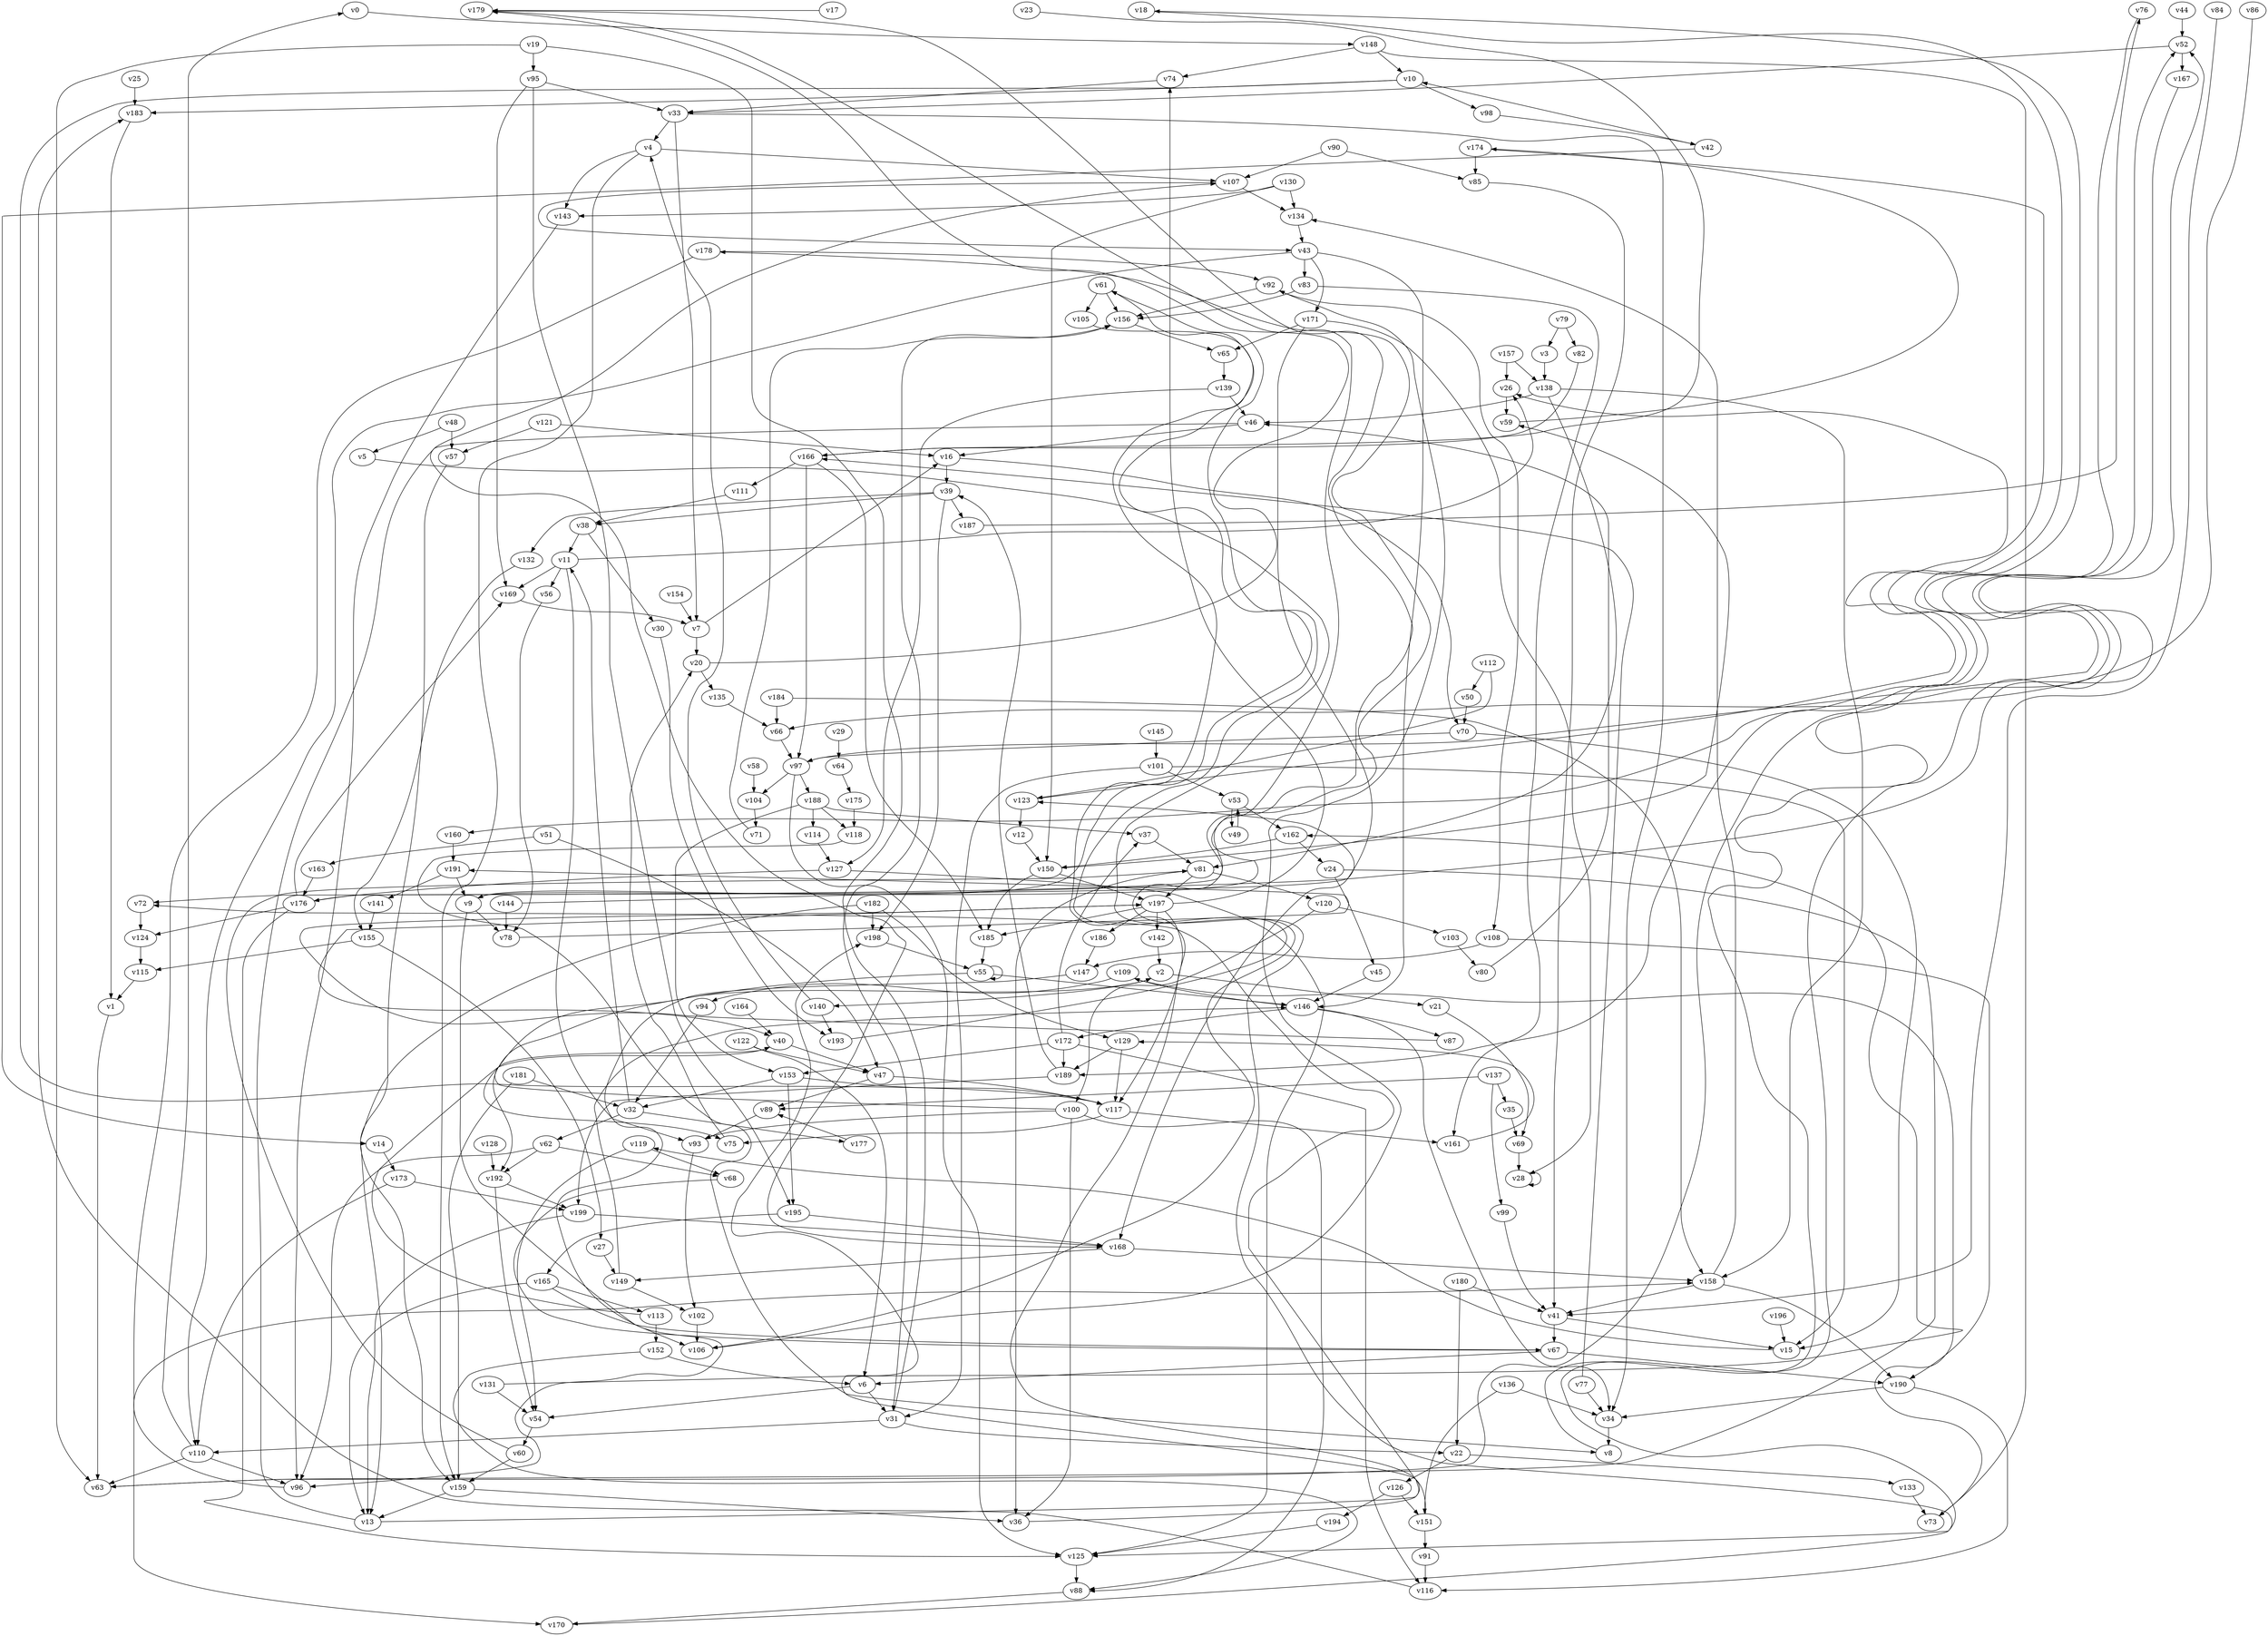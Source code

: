// Benchmark game 294 - 200 vertices
// time_bound: 39
// targets: v112
digraph G {
    v0 [name="v0", player=0];
    v1 [name="v1", player=1];
    v2 [name="v2", player=0];
    v3 [name="v3", player=0];
    v4 [name="v4", player=0];
    v5 [name="v5", player=0];
    v6 [name="v6", player=1];
    v7 [name="v7", player=1];
    v8 [name="v8", player=1];
    v9 [name="v9", player=0];
    v10 [name="v10", player=0];
    v11 [name="v11", player=0];
    v12 [name="v12", player=1];
    v13 [name="v13", player=1];
    v14 [name="v14", player=0];
    v15 [name="v15", player=0];
    v16 [name="v16", player=1];
    v17 [name="v17", player=0];
    v18 [name="v18", player=1];
    v19 [name="v19", player=0];
    v20 [name="v20", player=0];
    v21 [name="v21", player=0];
    v22 [name="v22", player=0];
    v23 [name="v23", player=0];
    v24 [name="v24", player=1];
    v25 [name="v25", player=1];
    v26 [name="v26", player=1];
    v27 [name="v27", player=0];
    v28 [name="v28", player=0];
    v29 [name="v29", player=1];
    v30 [name="v30", player=1];
    v31 [name="v31", player=0];
    v32 [name="v32", player=1];
    v33 [name="v33", player=0];
    v34 [name="v34", player=1];
    v35 [name="v35", player=0];
    v36 [name="v36", player=1];
    v37 [name="v37", player=1];
    v38 [name="v38", player=1];
    v39 [name="v39", player=1];
    v40 [name="v40", player=0];
    v41 [name="v41", player=1];
    v42 [name="v42", player=1];
    v43 [name="v43", player=0];
    v44 [name="v44", player=1];
    v45 [name="v45", player=1];
    v46 [name="v46", player=0];
    v47 [name="v47", player=0];
    v48 [name="v48", player=1];
    v49 [name="v49", player=1];
    v50 [name="v50", player=1];
    v51 [name="v51", player=0];
    v52 [name="v52", player=1];
    v53 [name="v53", player=1];
    v54 [name="v54", player=1];
    v55 [name="v55", player=0];
    v56 [name="v56", player=1];
    v57 [name="v57", player=0];
    v58 [name="v58", player=0];
    v59 [name="v59", player=1];
    v60 [name="v60", player=1];
    v61 [name="v61", player=0];
    v62 [name="v62", player=1];
    v63 [name="v63", player=1];
    v64 [name="v64", player=0];
    v65 [name="v65", player=0];
    v66 [name="v66", player=1];
    v67 [name="v67", player=0];
    v68 [name="v68", player=0];
    v69 [name="v69", player=1];
    v70 [name="v70", player=1];
    v71 [name="v71", player=0];
    v72 [name="v72", player=0];
    v73 [name="v73", player=1];
    v74 [name="v74", player=0];
    v75 [name="v75", player=0];
    v76 [name="v76", player=0];
    v77 [name="v77", player=1];
    v78 [name="v78", player=1];
    v79 [name="v79", player=1];
    v80 [name="v80", player=1];
    v81 [name="v81", player=0];
    v82 [name="v82", player=0];
    v83 [name="v83", player=0];
    v84 [name="v84", player=1];
    v85 [name="v85", player=0];
    v86 [name="v86", player=0];
    v87 [name="v87", player=1];
    v88 [name="v88", player=1];
    v89 [name="v89", player=1];
    v90 [name="v90", player=1];
    v91 [name="v91", player=0];
    v92 [name="v92", player=1];
    v93 [name="v93", player=1];
    v94 [name="v94", player=0];
    v95 [name="v95", player=1];
    v96 [name="v96", player=0];
    v97 [name="v97", player=1];
    v98 [name="v98", player=1];
    v99 [name="v99", player=1];
    v100 [name="v100", player=0];
    v101 [name="v101", player=0];
    v102 [name="v102", player=1];
    v103 [name="v103", player=0];
    v104 [name="v104", player=0];
    v105 [name="v105", player=1];
    v106 [name="v106", player=1];
    v107 [name="v107", player=0];
    v108 [name="v108", player=0];
    v109 [name="v109", player=1];
    v110 [name="v110", player=1];
    v111 [name="v111", player=1];
    v112 [name="v112", player=0, target=1];
    v113 [name="v113", player=1];
    v114 [name="v114", player=0];
    v115 [name="v115", player=1];
    v116 [name="v116", player=1];
    v117 [name="v117", player=0];
    v118 [name="v118", player=1];
    v119 [name="v119", player=0];
    v120 [name="v120", player=0];
    v121 [name="v121", player=1];
    v122 [name="v122", player=0];
    v123 [name="v123", player=1];
    v124 [name="v124", player=0];
    v125 [name="v125", player=0];
    v126 [name="v126", player=0];
    v127 [name="v127", player=0];
    v128 [name="v128", player=1];
    v129 [name="v129", player=1];
    v130 [name="v130", player=1];
    v131 [name="v131", player=1];
    v132 [name="v132", player=1];
    v133 [name="v133", player=0];
    v134 [name="v134", player=0];
    v135 [name="v135", player=0];
    v136 [name="v136", player=0];
    v137 [name="v137", player=1];
    v138 [name="v138", player=1];
    v139 [name="v139", player=0];
    v140 [name="v140", player=1];
    v141 [name="v141", player=1];
    v142 [name="v142", player=1];
    v143 [name="v143", player=1];
    v144 [name="v144", player=0];
    v145 [name="v145", player=0];
    v146 [name="v146", player=0];
    v147 [name="v147", player=1];
    v148 [name="v148", player=1];
    v149 [name="v149", player=1];
    v150 [name="v150", player=0];
    v151 [name="v151", player=1];
    v152 [name="v152", player=0];
    v153 [name="v153", player=1];
    v154 [name="v154", player=0];
    v155 [name="v155", player=1];
    v156 [name="v156", player=0];
    v157 [name="v157", player=0];
    v158 [name="v158", player=0];
    v159 [name="v159", player=0];
    v160 [name="v160", player=1];
    v161 [name="v161", player=1];
    v162 [name="v162", player=1];
    v163 [name="v163", player=0];
    v164 [name="v164", player=0];
    v165 [name="v165", player=0];
    v166 [name="v166", player=1];
    v167 [name="v167", player=1];
    v168 [name="v168", player=0];
    v169 [name="v169", player=0];
    v170 [name="v170", player=0];
    v171 [name="v171", player=0];
    v172 [name="v172", player=0];
    v173 [name="v173", player=0];
    v174 [name="v174", player=0];
    v175 [name="v175", player=0];
    v176 [name="v176", player=1];
    v177 [name="v177", player=0];
    v178 [name="v178", player=1];
    v179 [name="v179", player=1];
    v180 [name="v180", player=0];
    v181 [name="v181", player=1];
    v182 [name="v182", player=1];
    v183 [name="v183", player=0];
    v184 [name="v184", player=0];
    v185 [name="v185", player=0];
    v186 [name="v186", player=1];
    v187 [name="v187", player=1];
    v188 [name="v188", player=1];
    v189 [name="v189", player=0];
    v190 [name="v190", player=1];
    v191 [name="v191", player=1];
    v192 [name="v192", player=0];
    v193 [name="v193", player=0];
    v194 [name="v194", player=0];
    v195 [name="v195", player=1];
    v196 [name="v196", player=0];
    v197 [name="v197", player=0];
    v198 [name="v198", player=1];
    v199 [name="v199", player=1];

    v0 -> v148;
    v1 -> v63;
    v2 -> v21;
    v3 -> v138;
    v4 -> v107;
    v5 -> v106 [constraint="t >= 2"];
    v6 -> v54;
    v7 -> v20;
    v8 -> v52 [constraint="t mod 3 == 0"];
    v9 -> v178 [constraint="t < 13"];
    v10 -> v117 [constraint="t < 6"];
    v11 -> v26 [constraint="t < 15"];
    v12 -> v150;
    v13 -> v72 [constraint="t >= 2"];
    v14 -> v173;
    v15 -> v119 [constraint="t < 9"];
    v16 -> v39;
    v17 -> v179 [constraint="t mod 4 == 3"];
    v18 -> v189 [constraint="t mod 5 == 2"];
    v19 -> v63;
    v20 -> v179 [constraint="t mod 5 == 1"];
    v21 -> v69;
    v22 -> v133;
    v23 -> v166 [constraint="t < 9"];
    v24 -> v63 [constraint="t >= 3"];
    v25 -> v183;
    v26 -> v59;
    v27 -> v149;
    v28 -> v28;
    v29 -> v64;
    v30 -> v193;
    v31 -> v110;
    v32 -> v11;
    v33 -> v7;
    v34 -> v8;
    v35 -> v69;
    v36 -> v61 [constraint="t >= 2"];
    v37 -> v81;
    v38 -> v30;
    v39 -> v198;
    v40 -> v75 [constraint="t mod 2 == 1"];
    v41 -> v67;
    v42 -> v14 [constraint="t >= 1"];
    v43 -> v171;
    v44 -> v52;
    v45 -> v146;
    v46 -> v168 [constraint="t < 11"];
    v47 -> v89;
    v48 -> v57;
    v49 -> v53;
    v50 -> v70;
    v51 -> v47;
    v52 -> v33 [constraint="t mod 3 == 1"];
    v53 -> v49;
    v54 -> v60;
    v55 -> v146;
    v56 -> v78;
    v57 -> v159;
    v58 -> v104;
    v59 -> v174 [constraint="t < 14"];
    v60 -> v81 [constraint="t mod 4 == 3"];
    v61 -> v156;
    v62 -> v96;
    v63 -> v18 [constraint="t >= 4"];
    v64 -> v175;
    v65 -> v139;
    v66 -> v97;
    v67 -> v190;
    v68 -> v67 [constraint="t mod 2 == 0"];
    v69 -> v28;
    v70 -> v97;
    v71 -> v156;
    v72 -> v124;
    v73 -> v109 [constraint="t >= 2"];
    v74 -> v33;
    v75 -> v20;
    v76 -> v97 [constraint="t mod 2 == 1"];
    v77 -> v166 [constraint="t >= 5"];
    v78 -> v191 [constraint="t < 7"];
    v79 -> v3;
    v80 -> v46;
    v81 -> v120;
    v82 -> v166 [constraint="t >= 2"];
    v83 -> v156;
    v84 -> v41 [constraint="t mod 4 == 0"];
    v85 -> v41;
    v86 -> v66 [constraint="t mod 5 == 3"];
    v87 -> v197 [constraint="t >= 4"];
    v88 -> v170;
    v89 -> v93;
    v90 -> v107;
    v91 -> v116;
    v92 -> v156;
    v93 -> v102;
    v94 -> v32;
    v95 -> v169;
    v96 -> v158 [constraint="t mod 2 == 0"];
    v97 -> v125;
    v98 -> v42;
    v99 -> v41;
    v100 -> v2 [constraint="t < 6"];
    v101 -> v15;
    v102 -> v106;
    v103 -> v80;
    v104 -> v71;
    v105 -> v9 [constraint="t mod 3 == 0"];
    v106 -> v92 [constraint="t >= 1"];
    v107 -> v43 [constraint="t < 10"];
    v108 -> v147;
    v109 -> v146;
    v110 -> v96;
    v111 -> v38;
    v112 -> v123 [constraint="t < 11"];
    v113 -> v40 [constraint="t >= 3"];
    v114 -> v127;
    v115 -> v1;
    v116 -> v183 [constraint="t >= 5"];
    v117 -> v161;
    v118 -> v8 [constraint="t < 12"];
    v119 -> v54;
    v120 -> v103;
    v121 -> v57;
    v122 -> v47;
    v123 -> v26 [constraint="t >= 5"];
    v124 -> v115;
    v125 -> v88;
    v126 -> v151;
    v127 -> v176;
    v128 -> v192;
    v129 -> v189;
    v130 -> v143 [constraint="t < 14"];
    v131 -> v162 [constraint="t >= 3"];
    v132 -> v155;
    v133 -> v73;
    v134 -> v43;
    v135 -> v66;
    v136 -> v34;
    v137 -> v89;
    v138 -> v81 [constraint="t mod 5 == 0"];
    v139 -> v46;
    v140 -> v193;
    v141 -> v155;
    v142 -> v2;
    v143 -> v96;
    v144 -> v52 [constraint="t mod 5 == 2"];
    v145 -> v101;
    v146 -> v87;
    v147 -> v96 [constraint="t >= 3"];
    v148 -> v10;
    v149 -> v102;
    v150 -> v59 [constraint="t < 10"];
    v151 -> v198 [constraint="t >= 1"];
    v152 -> v88 [constraint="t >= 2"];
    v153 -> v117;
    v154 -> v7;
    v155 -> v27;
    v156 -> v65;
    v157 -> v26;
    v158 -> v41;
    v159 -> v36;
    v160 -> v191;
    v161 -> v129 [constraint="t mod 3 == 2"];
    v162 -> v150;
    v163 -> v176;
    v164 -> v40;
    v165 -> v67 [constraint="t mod 3 == 0"];
    v166 -> v185;
    v167 -> v125 [constraint="t mod 5 == 3"];
    v168 -> v158;
    v169 -> v7;
    v170 -> v179 [constraint="t mod 5 == 0"];
    v171 -> v28;
    v172 -> v189;
    v173 -> v110;
    v174 -> v160 [constraint="t < 13"];
    v175 -> v118;
    v176 -> v123 [constraint="t < 7"];
    v177 -> v89 [constraint="t >= 3"];
    v178 -> v92;
    v179 -> v72 [constraint="t < 7"];
    v180 -> v22;
    v181 -> v32;
    v182 -> v198;
    v183 -> v1;
    v184 -> v158;
    v185 -> v55;
    v186 -> v147;
    v187 -> v76 [constraint="t >= 4"];
    v188 -> v118;
    v189 -> v199 [constraint="t mod 2 == 0"];
    v190 -> v116;
    v191 -> v141;
    v192 -> v54;
    v193 -> v61 [constraint="t < 9"];
    v194 -> v125;
    v195 -> v168;
    v196 -> v15;
    v197 -> v40 [constraint="t >= 1"];
    v198 -> v55;
    v199 -> v13;
    v100 -> v93;
    v148 -> v73;
    v2 -> v140;
    v90 -> v85;
    v43 -> v110;
    v48 -> v5;
    v162 -> v24;
    v19 -> v95;
    v81 -> v197;
    v173 -> v199;
    v4 -> v143;
    v95 -> v195;
    v22 -> v126;
    v139 -> v127;
    v38 -> v11;
    v39 -> v187;
    v31 -> v156;
    v101 -> v31;
    v158 -> v134;
    v182 -> v13;
    v101 -> v53;
    v166 -> v97;
    v188 -> v37;
    v181 -> v159;
    v174 -> v85;
    v19 -> v31;
    v95 -> v33;
    v100 -> v88;
    v97 -> v188;
    v41 -> v15;
    v11 -> v56;
    v61 -> v105;
    v107 -> v134;
    v172 -> v153;
    v83 -> v161;
    v40 -> v47;
    v123 -> v12;
    v55 -> v192;
    v184 -> v66;
    v197 -> v117;
    v130 -> v134;
    v11 -> v169;
    v42 -> v10;
    v79 -> v82;
    v197 -> v186;
    v146 -> v172;
    v192 -> v199;
    v131 -> v54;
    v81 -> v36;
    v67 -> v6;
    v110 -> v63;
    v153 -> v32;
    v122 -> v6;
    v6 -> v31;
    v159 -> v13;
    v151 -> v91;
    v155 -> v115;
    v137 -> v35;
    v166 -> v111;
    v16 -> v70;
    v127 -> v125;
    v176 -> v124;
    v33 -> v4;
    v62 -> v68;
    v176 -> v169;
    v126 -> v194;
    v182 -> v129;
    v171 -> v168;
    v138 -> v46;
    v188 -> v153;
    v152 -> v6;
    v178 -> v170;
    v43 -> v83;
    v9 -> v106;
    v148 -> v74;
    v97 -> v104;
    v10 -> v183;
    v39 -> v132;
    v52 -> v167;
    v60 -> v159;
    v150 -> v197;
    v180 -> v41;
    v189 -> v39;
    v55 -> v55;
    v136 -> v151;
    v176 -> v125;
    v171 -> v65;
    v10 -> v98;
    v119 -> v68;
    v144 -> v78;
    v140 -> v4;
    v43 -> v146;
    v112 -> v50;
    v110 -> v0;
    v120 -> v100;
    v172 -> v37;
    v39 -> v38;
    v150 -> v185;
    v117 -> v75;
    v100 -> v36;
    v121 -> v16;
    v108 -> v190;
    v24 -> v45;
    v197 -> v74;
    v190 -> v34;
    v70 -> v15;
    v188 -> v114;
    v9 -> v78;
    v199 -> v168;
    v149 -> v146;
    v109 -> v94;
    v197 -> v142;
    v172 -> v116;
    v191 -> v9;
    v146 -> v34;
    v168 -> v149;
    v13 -> v107;
    v7 -> v16;
    v129 -> v117;
    v32 -> v62;
    v113 -> v152;
    v51 -> v163;
    v77 -> v34;
    v92 -> v108;
    v197 -> v185;
    v47 -> v117;
    v20 -> v135;
    v31 -> v22;
    v137 -> v99;
    v53 -> v162;
    v46 -> v16;
    v138 -> v158;
    v158 -> v190;
    v165 -> v113;
    v165 -> v13;
    v32 -> v177;
    v130 -> v150;
    v4 -> v159;
    v33 -> v34;
    v62 -> v192;
    v11 -> v93;
    v157 -> v138;
    v195 -> v165;
    v153 -> v195;
}
